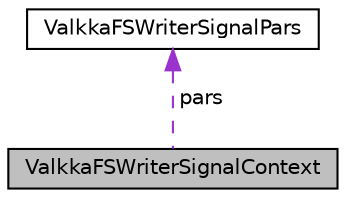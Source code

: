 digraph "ValkkaFSWriterSignalContext"
{
  edge [fontname="Helvetica",fontsize="10",labelfontname="Helvetica",labelfontsize="10"];
  node [fontname="Helvetica",fontsize="10",shape=record];
  Node1 [label="ValkkaFSWriterSignalContext",height=0.2,width=0.4,color="black", fillcolor="grey75", style="filled", fontcolor="black"];
  Node2 -> Node1 [dir="back",color="darkorchid3",fontsize="10",style="dashed",label=" pars" ,fontname="Helvetica"];
  Node2 [label="ValkkaFSWriterSignalPars",height=0.2,width=0.4,color="black", fillcolor="white", style="filled",URL="$structValkkaFSWriterSignalPars.html",tooltip="Signal information for ValkkaFSWriterThread. "];
}
